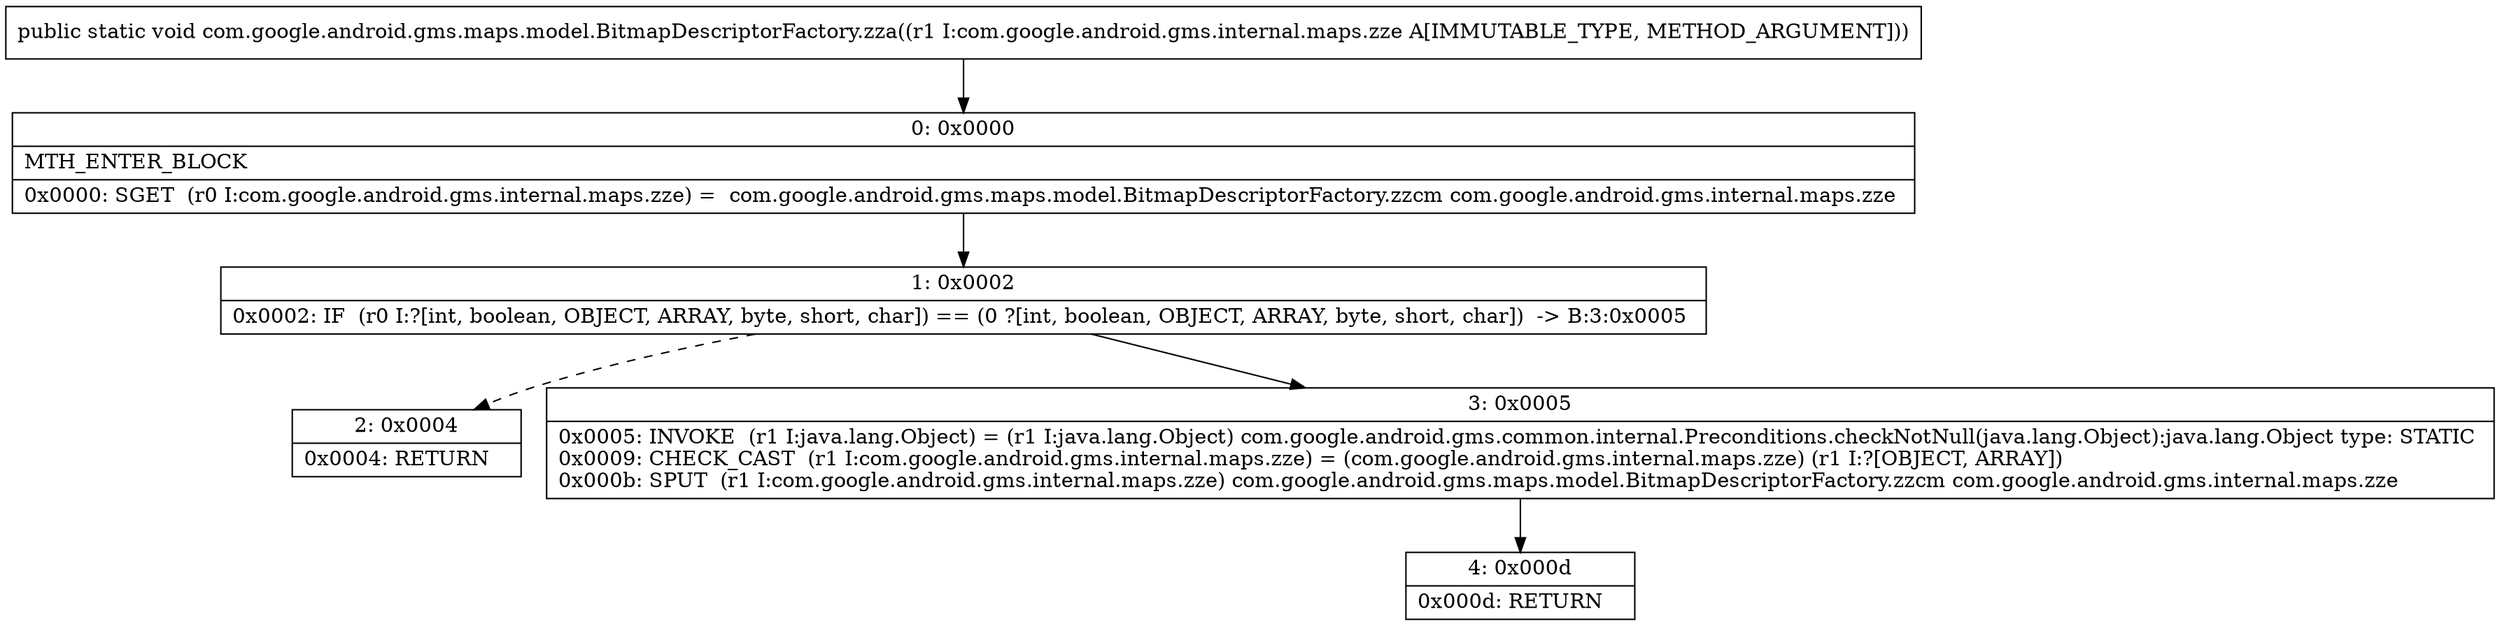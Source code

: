 digraph "CFG forcom.google.android.gms.maps.model.BitmapDescriptorFactory.zza(Lcom\/google\/android\/gms\/internal\/maps\/zze;)V" {
Node_0 [shape=record,label="{0\:\ 0x0000|MTH_ENTER_BLOCK\l|0x0000: SGET  (r0 I:com.google.android.gms.internal.maps.zze) =  com.google.android.gms.maps.model.BitmapDescriptorFactory.zzcm com.google.android.gms.internal.maps.zze \l}"];
Node_1 [shape=record,label="{1\:\ 0x0002|0x0002: IF  (r0 I:?[int, boolean, OBJECT, ARRAY, byte, short, char]) == (0 ?[int, boolean, OBJECT, ARRAY, byte, short, char])  \-\> B:3:0x0005 \l}"];
Node_2 [shape=record,label="{2\:\ 0x0004|0x0004: RETURN   \l}"];
Node_3 [shape=record,label="{3\:\ 0x0005|0x0005: INVOKE  (r1 I:java.lang.Object) = (r1 I:java.lang.Object) com.google.android.gms.common.internal.Preconditions.checkNotNull(java.lang.Object):java.lang.Object type: STATIC \l0x0009: CHECK_CAST  (r1 I:com.google.android.gms.internal.maps.zze) = (com.google.android.gms.internal.maps.zze) (r1 I:?[OBJECT, ARRAY]) \l0x000b: SPUT  (r1 I:com.google.android.gms.internal.maps.zze) com.google.android.gms.maps.model.BitmapDescriptorFactory.zzcm com.google.android.gms.internal.maps.zze \l}"];
Node_4 [shape=record,label="{4\:\ 0x000d|0x000d: RETURN   \l}"];
MethodNode[shape=record,label="{public static void com.google.android.gms.maps.model.BitmapDescriptorFactory.zza((r1 I:com.google.android.gms.internal.maps.zze A[IMMUTABLE_TYPE, METHOD_ARGUMENT])) }"];
MethodNode -> Node_0;
Node_0 -> Node_1;
Node_1 -> Node_2[style=dashed];
Node_1 -> Node_3;
Node_3 -> Node_4;
}

